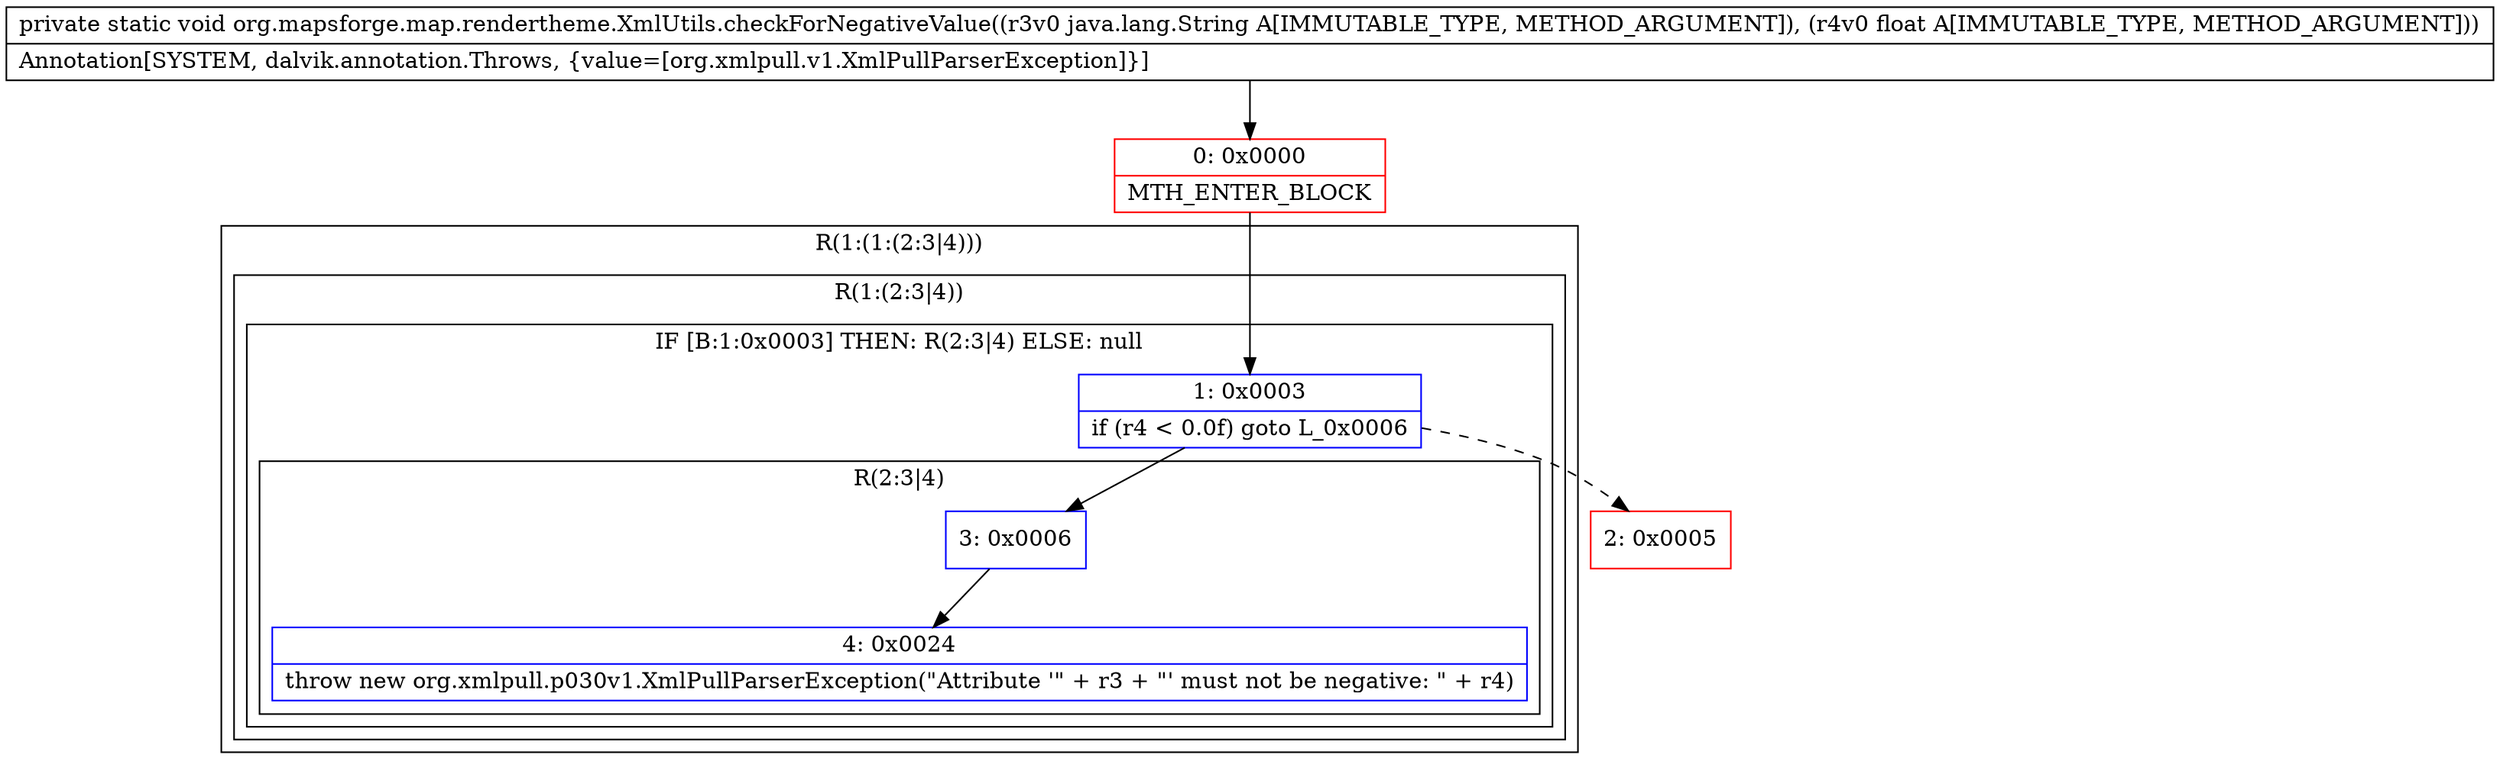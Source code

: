 digraph "CFG fororg.mapsforge.map.rendertheme.XmlUtils.checkForNegativeValue(Ljava\/lang\/String;F)V" {
subgraph cluster_Region_1882999351 {
label = "R(1:(1:(2:3|4)))";
node [shape=record,color=blue];
subgraph cluster_Region_612597271 {
label = "R(1:(2:3|4))";
node [shape=record,color=blue];
subgraph cluster_IfRegion_1135670613 {
label = "IF [B:1:0x0003] THEN: R(2:3|4) ELSE: null";
node [shape=record,color=blue];
Node_1 [shape=record,label="{1\:\ 0x0003|if (r4 \< 0.0f) goto L_0x0006\l}"];
subgraph cluster_Region_693335739 {
label = "R(2:3|4)";
node [shape=record,color=blue];
Node_3 [shape=record,label="{3\:\ 0x0006}"];
Node_4 [shape=record,label="{4\:\ 0x0024|throw new org.xmlpull.p030v1.XmlPullParserException(\"Attribute '\" + r3 + \"' must not be negative: \" + r4)\l}"];
}
}
}
}
Node_0 [shape=record,color=red,label="{0\:\ 0x0000|MTH_ENTER_BLOCK\l}"];
Node_2 [shape=record,color=red,label="{2\:\ 0x0005}"];
MethodNode[shape=record,label="{private static void org.mapsforge.map.rendertheme.XmlUtils.checkForNegativeValue((r3v0 java.lang.String A[IMMUTABLE_TYPE, METHOD_ARGUMENT]), (r4v0 float A[IMMUTABLE_TYPE, METHOD_ARGUMENT]))  | Annotation[SYSTEM, dalvik.annotation.Throws, \{value=[org.xmlpull.v1.XmlPullParserException]\}]\l}"];
MethodNode -> Node_0;
Node_1 -> Node_2[style=dashed];
Node_1 -> Node_3;
Node_3 -> Node_4;
Node_0 -> Node_1;
}

